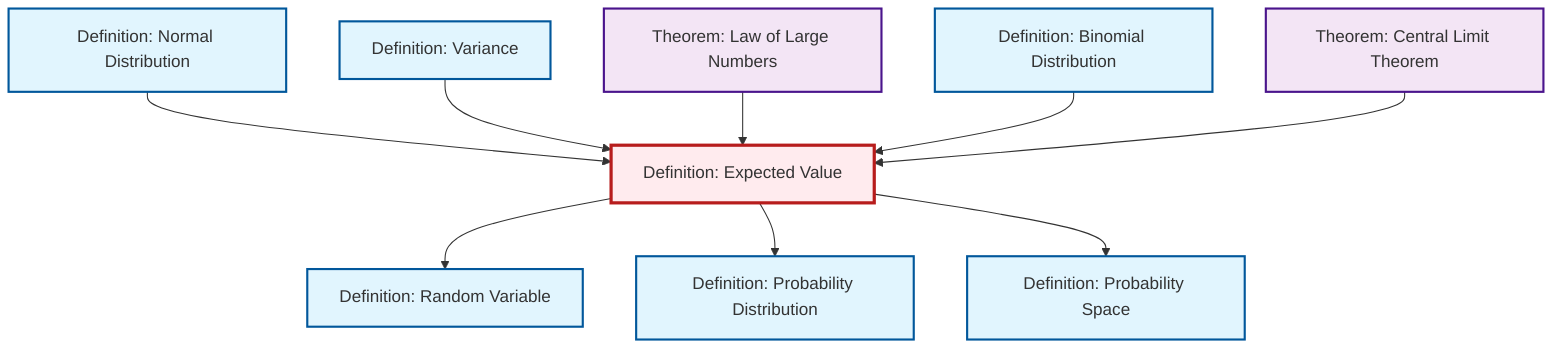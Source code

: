 graph TD
    classDef definition fill:#e1f5fe,stroke:#01579b,stroke-width:2px
    classDef theorem fill:#f3e5f5,stroke:#4a148c,stroke-width:2px
    classDef axiom fill:#fff3e0,stroke:#e65100,stroke-width:2px
    classDef example fill:#e8f5e9,stroke:#1b5e20,stroke-width:2px
    classDef current fill:#ffebee,stroke:#b71c1c,stroke-width:3px
    def-variance["Definition: Variance"]:::definition
    def-probability-space["Definition: Probability Space"]:::definition
    def-random-variable["Definition: Random Variable"]:::definition
    thm-law-of-large-numbers["Theorem: Law of Large Numbers"]:::theorem
    thm-central-limit["Theorem: Central Limit Theorem"]:::theorem
    def-normal-distribution["Definition: Normal Distribution"]:::definition
    def-binomial-distribution["Definition: Binomial Distribution"]:::definition
    def-probability-distribution["Definition: Probability Distribution"]:::definition
    def-expectation["Definition: Expected Value"]:::definition
    def-expectation --> def-random-variable
    def-normal-distribution --> def-expectation
    def-variance --> def-expectation
    def-expectation --> def-probability-distribution
    thm-law-of-large-numbers --> def-expectation
    def-expectation --> def-probability-space
    def-binomial-distribution --> def-expectation
    thm-central-limit --> def-expectation
    class def-expectation current